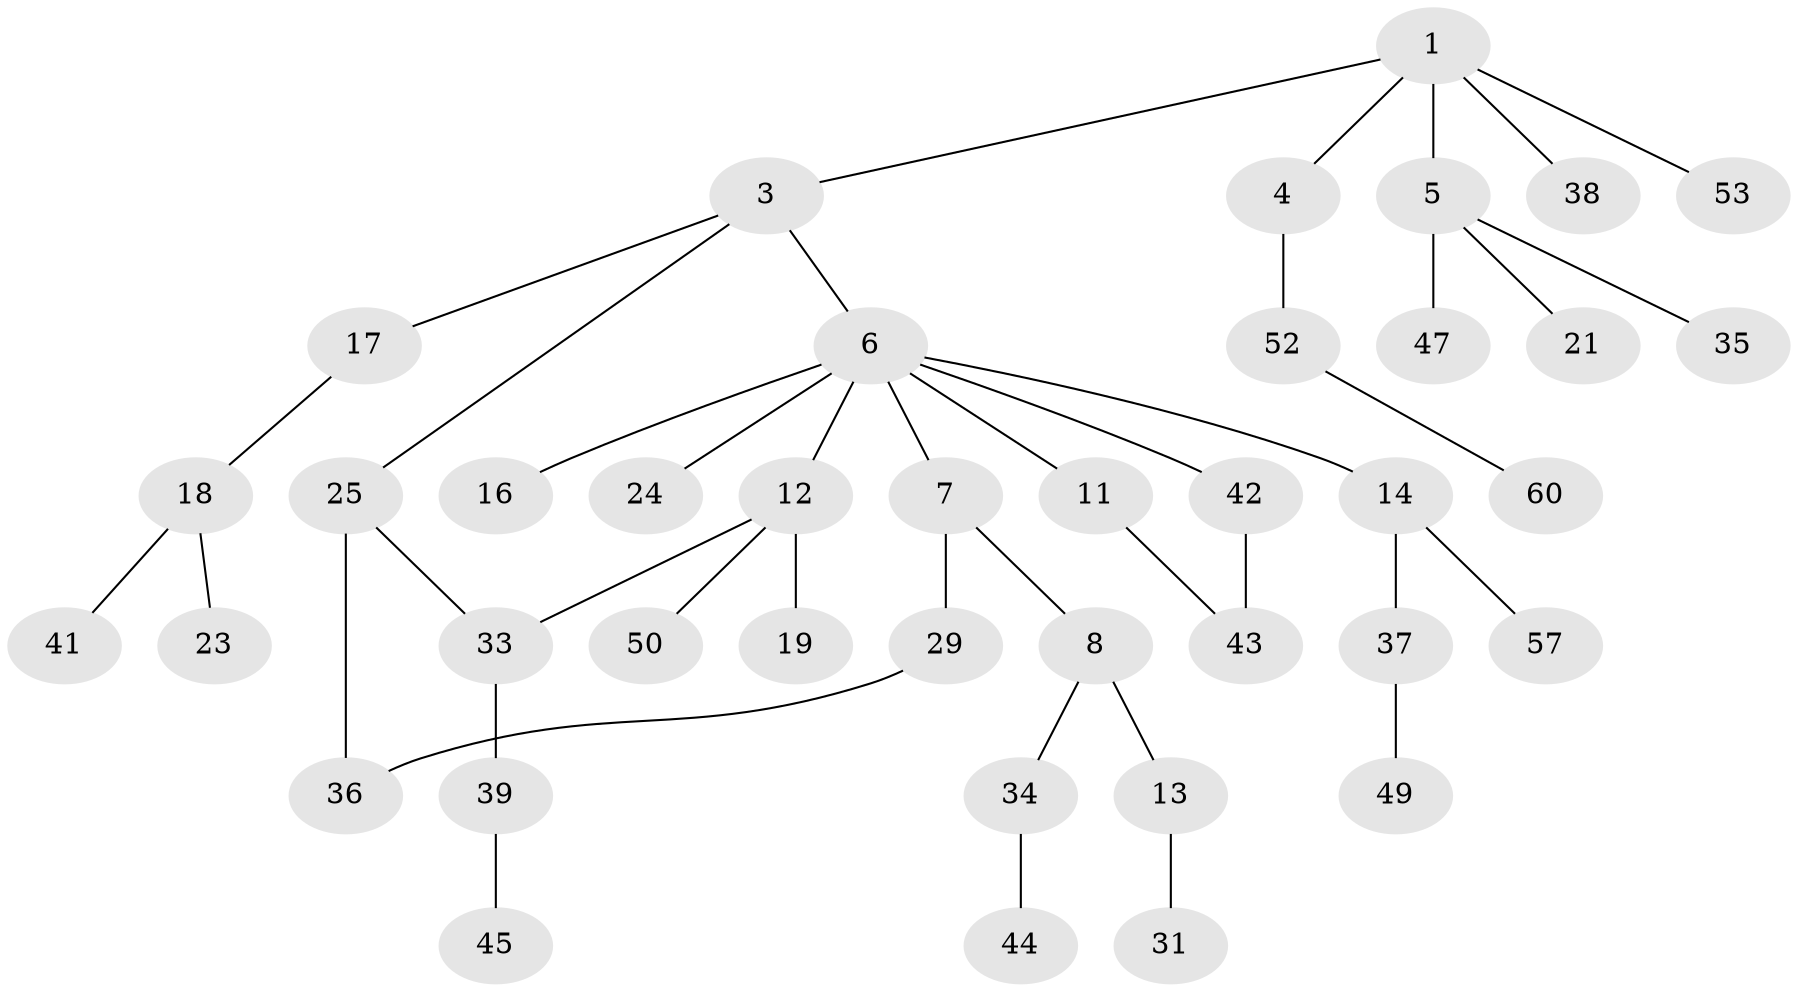 // original degree distribution, {2: 0.2459016393442623, 5: 0.03278688524590164, 4: 0.06557377049180328, 3: 0.19672131147540983, 7: 0.01639344262295082, 1: 0.4426229508196721}
// Generated by graph-tools (version 1.1) at 2025/41/03/06/25 10:41:26]
// undirected, 40 vertices, 42 edges
graph export_dot {
graph [start="1"]
  node [color=gray90,style=filled];
  1 [super="+2"];
  3 [super="+15"];
  4 [super="+27"];
  5 [super="+20"];
  6 [super="+10"];
  7;
  8 [super="+9"];
  11;
  12 [super="+61"];
  13 [super="+32"];
  14 [super="+26"];
  16;
  17 [super="+22"];
  18;
  19;
  21;
  23 [super="+28"];
  24;
  25 [super="+30"];
  29 [super="+59"];
  31 [super="+56"];
  33 [super="+40"];
  34;
  35;
  36 [super="+48"];
  37 [super="+58"];
  38 [super="+51"];
  39 [super="+55"];
  41;
  42;
  43 [super="+54"];
  44 [super="+46"];
  45;
  47;
  49;
  50;
  52;
  53;
  57;
  60;
  1 -- 53;
  1 -- 3;
  1 -- 4;
  1 -- 5;
  1 -- 38;
  3 -- 6;
  3 -- 17;
  3 -- 25;
  4 -- 52;
  5 -- 21;
  5 -- 35;
  5 -- 47;
  6 -- 7;
  6 -- 14;
  6 -- 16;
  6 -- 24;
  6 -- 42;
  6 -- 11;
  6 -- 12;
  7 -- 8;
  7 -- 29;
  8 -- 13;
  8 -- 34;
  11 -- 43;
  12 -- 19;
  12 -- 33;
  12 -- 50;
  13 -- 31;
  14 -- 37;
  14 -- 57;
  17 -- 18;
  18 -- 23;
  18 -- 41;
  25 -- 36;
  25 -- 33;
  29 -- 36;
  33 -- 39;
  34 -- 44;
  37 -- 49;
  39 -- 45;
  42 -- 43;
  52 -- 60;
}
